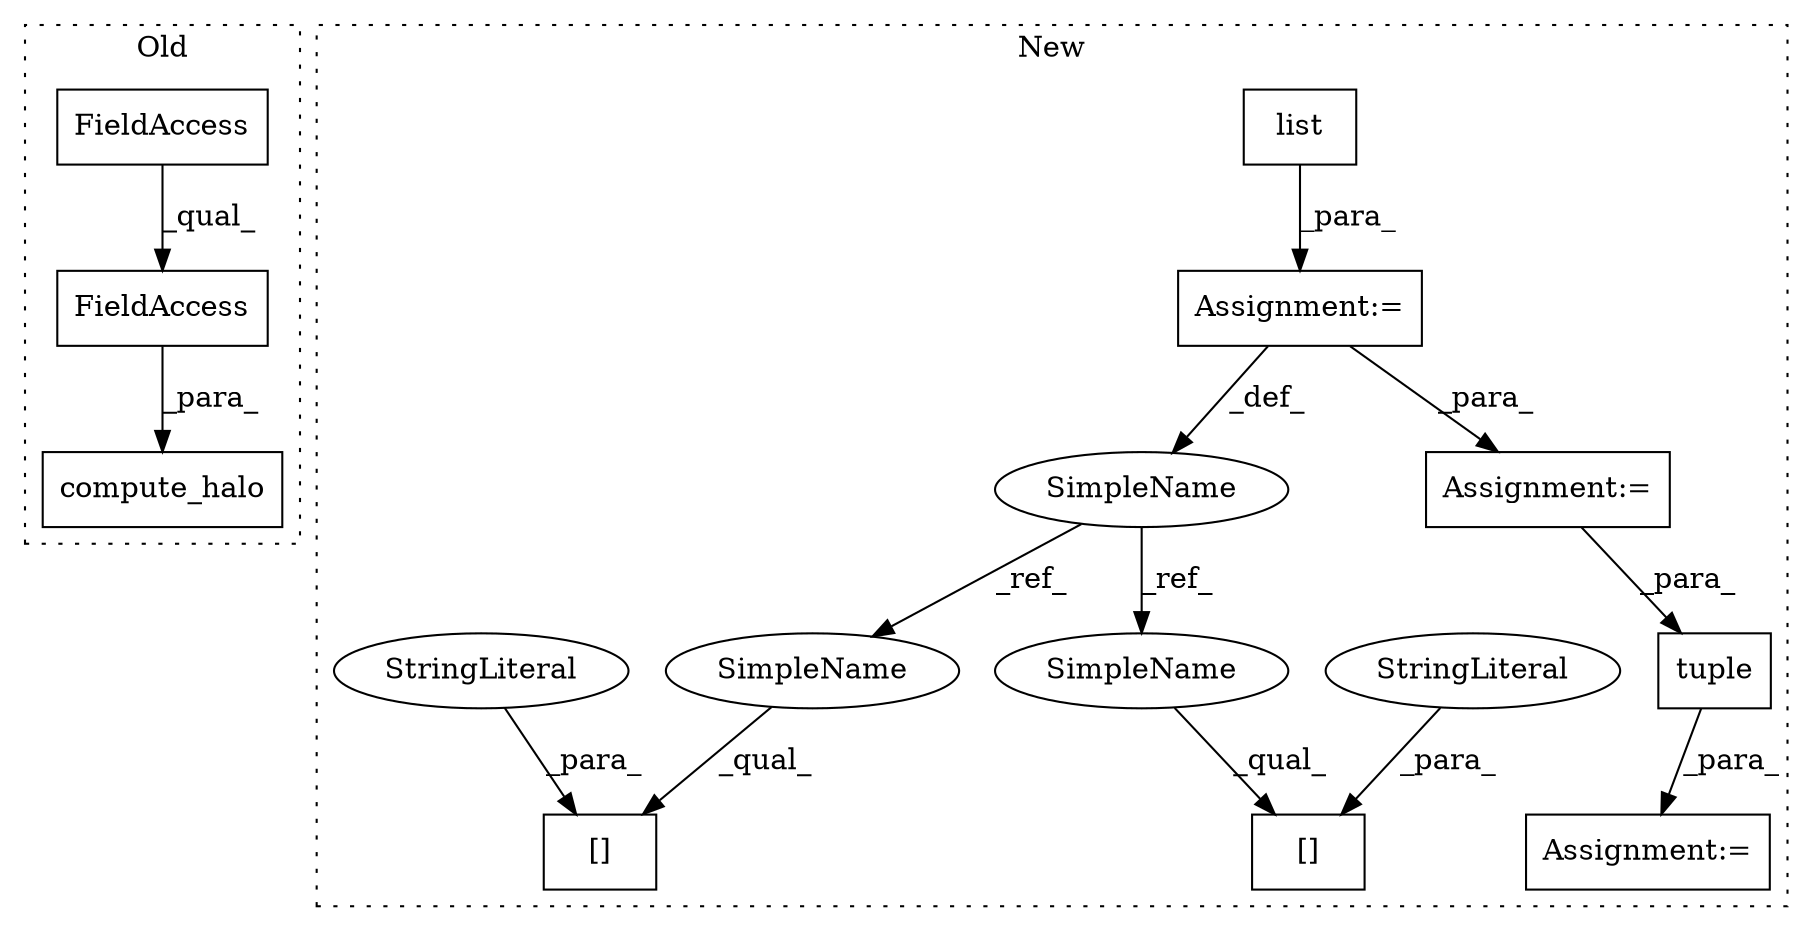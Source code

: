 digraph G {
subgraph cluster0 {
1 [label="compute_halo" a="32" s="2297,2341" l="13,1" shape="box"];
9 [label="FieldAccess" a="22" s="2326" l="15" shape="box"];
10 [label="FieldAccess" a="22" s="2326" l="9" shape="box"];
label = "Old";
style="dotted";
}
subgraph cluster1 {
2 [label="list" a="32" s="1505,1513" l="5,1" shape="box"];
3 [label="[]" a="2" s="1580,1604" l="4,1" shape="box"];
4 [label="tuple" a="32" s="1719,1728" l="6,1" shape="box"];
5 [label="[]" a="2" s="1526,1550" l="4,1" shape="box"];
6 [label="SimpleName" a="42" s="1501" l="3" shape="ellipse"];
7 [label="StringLiteral" a="45" s="1584" l="20" shape="ellipse"];
8 [label="StringLiteral" a="45" s="1530" l="20" shape="ellipse"];
11 [label="Assignment:=" a="7" s="1718" l="1" shape="box"];
12 [label="Assignment:=" a="7" s="1504" l="1" shape="box"];
13 [label="Assignment:=" a="7" s="1523" l="1" shape="box"];
14 [label="SimpleName" a="42" s="1580" l="3" shape="ellipse"];
15 [label="SimpleName" a="42" s="1526" l="3" shape="ellipse"];
label = "New";
style="dotted";
}
2 -> 12 [label="_para_"];
4 -> 11 [label="_para_"];
6 -> 15 [label="_ref_"];
6 -> 14 [label="_ref_"];
7 -> 3 [label="_para_"];
8 -> 5 [label="_para_"];
9 -> 1 [label="_para_"];
10 -> 9 [label="_qual_"];
12 -> 13 [label="_para_"];
12 -> 6 [label="_def_"];
13 -> 4 [label="_para_"];
14 -> 3 [label="_qual_"];
15 -> 5 [label="_qual_"];
}